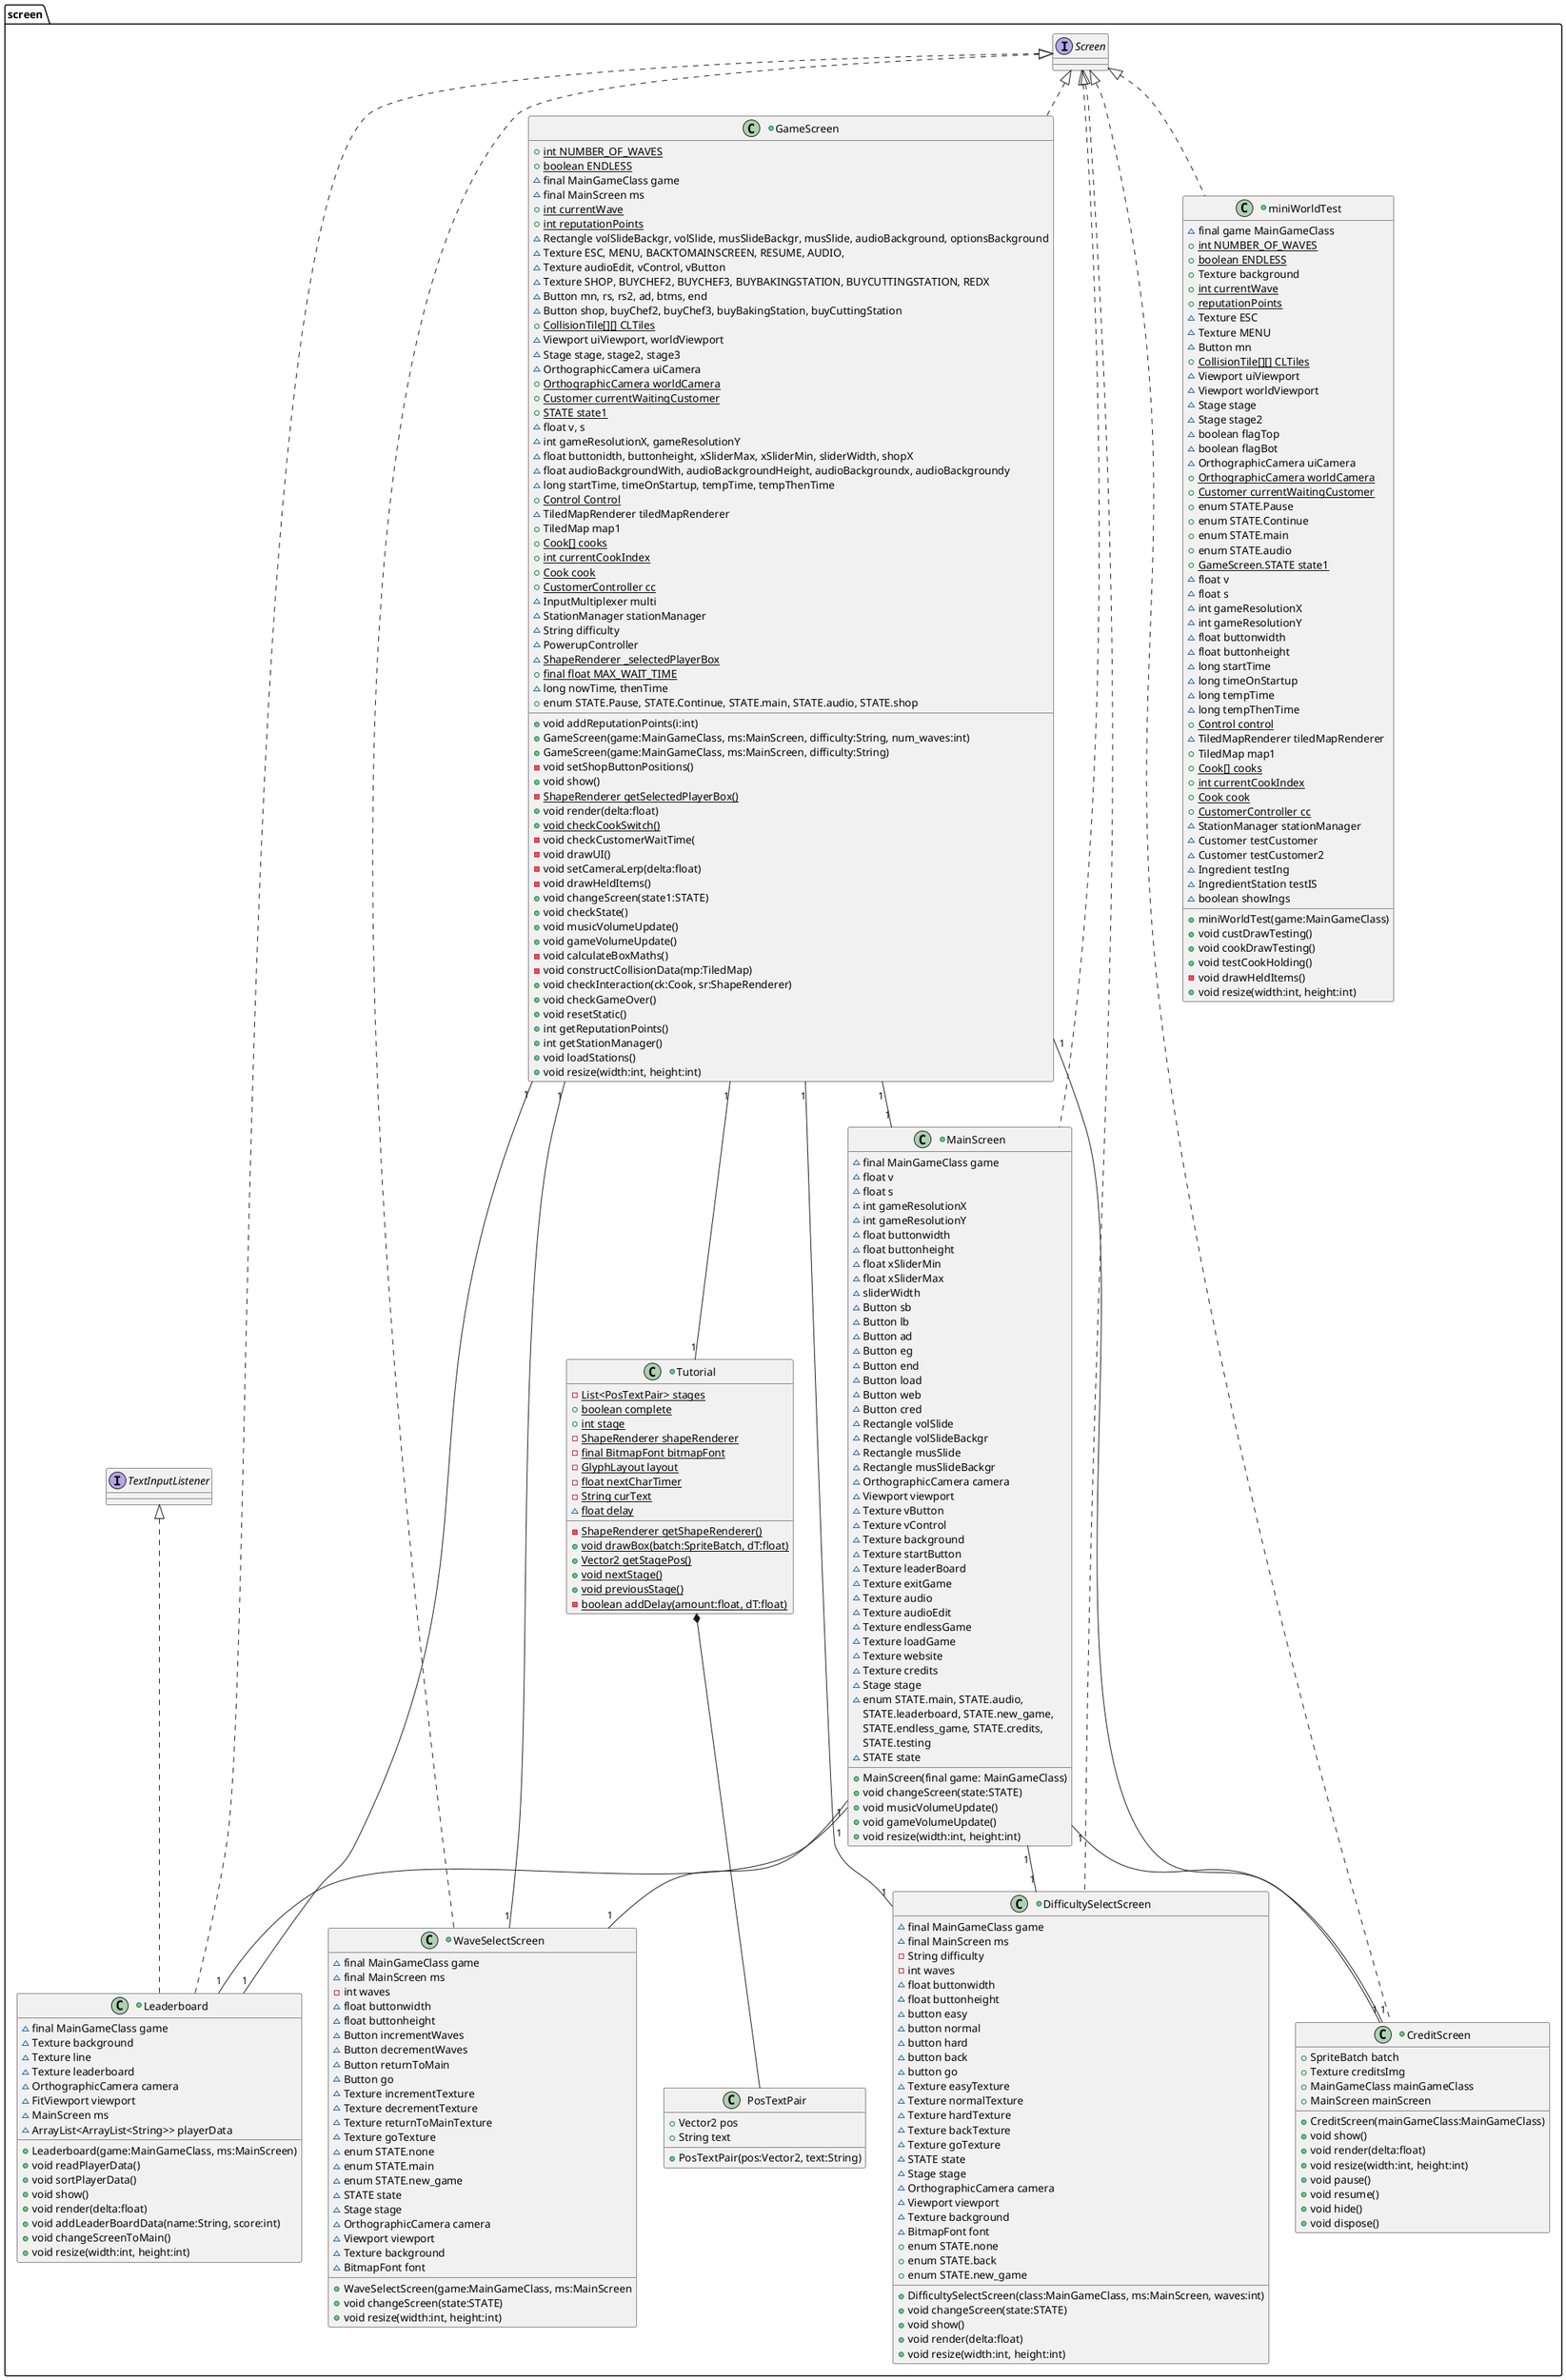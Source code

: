 @startuml
'https://plantuml.com/class-diagram

package "screen"{

GameScreen "1" -- "1" MainScreen
GameScreen "1" -- "1" WaveSelectScreen
GameScreen "1" -- "1" CreditScreen
GameScreen "1" -- "1" DifficultySelectScreen
GameScreen "1" -- "1" Leaderboard
GameScreen "1" -- "1" Tutorial

MainScreen "1" -- "1" WaveSelectScreen
MainScreen "1" -- "1" CreditScreen
MainScreen "1" -- "1" DifficultySelectScreen
MainScreen "1" -- "1" Leaderboard

Tutorial *-- PosTextPair

+class CreditScreen implements Screen{
+SpriteBatch batch
+Texture creditsImg
+MainGameClass mainGameClass
+MainScreen mainScreen
+CreditScreen(mainGameClass:MainGameClass)
+void show()
+void render(delta:float)
+void resize(width:int, height:int)
+void pause()
+void resume()
+void hide()
+void dispose()
}

+class DifficultySelectScreen implements Screen{
~final MainGameClass game
~final MainScreen ms
-String difficulty
-int waves
~float buttonwidth
~float buttonheight
~button easy
~button normal
~button hard
~button back
~button go
~Texture easyTexture
~Texture normalTexture
~Texture hardTexture
~Texture backTexture
~Texture goTexture
~STATE state
~Stage stage
~OrthographicCamera camera
~Viewport viewport
~Texture background
~BitmapFont font
+DifficultySelectScreen(class:MainGameClass, ms:MainScreen, waves:int)
+void changeScreen(state:STATE)
+void show()
+void render(delta:float)
+void resize(width:int, height:int)
+enum STATE.none
+enum STATE.back
+enum STATE.new_game
}

+class Leaderboard implements Screen, TextInputListener{
~final MainGameClass game
~Texture background
~Texture line
~Texture leaderboard
~OrthographicCamera camera
~FitViewport viewport
~MainScreen ms
~ArrayList<ArrayList<String>> playerData
+Leaderboard(game:MainGameClass, ms:MainScreen)
+void readPlayerData()
+void sortPlayerData()
+void show()
+void render(delta:float)
+void addLeaderBoardData(name:String, score:int)
+void changeScreenToMain()
+void resize(width:int, height:int)
}

+class MainScreen implements Screen{
~final MainGameClass game
~float v
~float s
~int gameResolutionX
~int gameResolutionY
~float buttonwidth
~float buttonheight
~float xSliderMin
~float xSliderMax
~sliderWidth
~Button sb
~Button lb
~Button ad
~Button eg
~Button end
~Button load
~Button web
~Button cred
~Rectangle volSlide
~Rectangle volSlideBackgr
~Rectangle musSlide
~Rectangle musSlideBackgr
~OrthographicCamera camera
~Viewport viewport
~Texture vButton
~Texture vControl
~Texture background
~Texture startButton
~Texture leaderBoard
~Texture exitGame
~Texture audio
~Texture audioEdit
~Texture endlessGame
~Texture loadGame
~Texture website
~Texture credits
~Stage stage
~enum STATE.main, STATE.audio,
STATE.leaderboard, STATE.new_game,
STATE.endless_game, STATE.credits,
STATE.testing
~STATE state
+MainScreen(final game: MainGameClass)
+void changeScreen(state:STATE)
+void musicVolumeUpdate()
+void gameVolumeUpdate()
+void resize(width:int, height:int)
}

+class GameScreen implements Screen{
+{static} int NUMBER_OF_WAVES
+{static} boolean ENDLESS
~final MainGameClass game
~final MainScreen ms
+{static} int currentWave
+{static} int reputationPoints
~Rectangle volSlideBackgr, volSlide, musSlideBackgr, musSlide, audioBackground, optionsBackground
~Texture ESC, MENU, BACKTOMAINSCREEN, RESUME, AUDIO,
~Texture audioEdit, vControl, vButton
~Texture SHOP, BUYCHEF2, BUYCHEF3, BUYBAKINGSTATION, BUYCUTTINGSTATION, REDX
~Button mn, rs, rs2, ad, btms, end
~Button shop, buyChef2, buyChef3, buyBakingStation, buyCuttingStation
+{static} CollisionTile[][] CLTiles
~Viewport uiViewport, worldViewport
~Stage stage, stage2, stage3
~OrthographicCamera uiCamera
+{static} OrthographicCamera worldCamera
+{static} Customer currentWaitingCustomer
+{static} STATE state1
~float v, s
~int gameResolutionX, gameResolutionY
~float buttonidth, buttonheight, xSliderMax, xSliderMin, sliderWidth, shopX
~float audioBackgroundWith, audioBackgroundHeight, audioBackgroundx, audioBackgroundy
~long startTime, timeOnStartup, tempTime, tempThenTime
+{static} Control Control
~TiledMapRenderer tiledMapRenderer
+TiledMap map1
+{static} Cook[] cooks
+{static} int currentCookIndex
+{static} Cook cook
+{static} CustomerController cc
~InputMultiplexer multi
~StationManager stationManager
~String difficulty
~PowerupController
~{static} ShapeRenderer _selectedPlayerBox
+{static} final float MAX_WAIT_TIME
~long nowTime, thenTime
+enum STATE.Pause, STATE.Continue, STATE.main, STATE.audio, STATE.shop
+void addReputationPoints(i:int)
+GameScreen(game:MainGameClass, ms:MainScreen, difficulty:String, num_waves:int)
+GameScreen(game:MainGameClass, ms:MainScreen, difficulty:String)
-void setShopButtonPositions()
+void show()
-{static} ShapeRenderer getSelectedPlayerBox()
+void render(delta:float)
+{static} void checkCookSwitch()
-void checkCustomerWaitTime(
-void drawUI()
-void setCameraLerp(delta:float)
-void drawHeldItems()
+void changeScreen(state1:STATE)
+void checkState()
+void musicVolumeUpdate()
+void gameVolumeUpdate()
-void calculateBoxMaths()
-void constructCollisionData(mp:TiledMap)
+void checkInteraction(ck:Cook, sr:ShapeRenderer)
+void checkGameOver()
+void resetStatic()
+int getReputationPoints()
+int getStationManager()
+void loadStations()
+void resize(width:int, height:int)
}

+class miniWorldTest implements Screen{
~final game MainGameClass
+{static} int NUMBER_OF_WAVES
+{static} boolean ENDLESS
+Texture background
+{static} int currentWave
+{static} reputationPoints
~Texture ESC
~Texture MENU
~Button mn
+{static} CollisionTile[][] CLTiles
~Viewport uiViewport
~Viewport worldViewport
~Stage stage
~Stage stage2
~boolean flagTop
~boolean flagBot
~OrthographicCamera uiCamera
+{static} OrthographicCamera worldCamera
+{static} Customer currentWaitingCustomer
+enum STATE.Pause
+enum STATE.Continue
+enum STATE.main
+enum STATE.audio
+{static} GameScreen.STATE state1
~float v
~float s
~int gameResolutionX
~int gameResolutionY
~float buttonwidth
~float buttonheight
~long startTime
~long timeOnStartup
~long tempTime
~long tempThenTime
+{static} Control control
~TiledMapRenderer tiledMapRenderer
+TiledMap map1
+{static} Cook[] cooks
+{static} int currentCookIndex
+{static} Cook cook
+{static} CustomerController cc
~StationManager stationManager
~Customer testCustomer
~Customer testCustomer2
~Ingredient testIng
~IngredientStation testIS
~boolean showIngs
+miniWorldTest(game:MainGameClass)
+void custDrawTesting()
+void cookDrawTesting()
+void testCookHolding()
-void drawHeldItems()
+void resize(width:int, height:int)
}

+class Tutorial{
-{static} List<PosTextPair> stages
+{static} boolean complete
+{static} int stage
-{static} ShapeRenderer shapeRenderer
-{static} ShapeRenderer getShapeRenderer()
-{static} final BitmapFont bitmapFont
-{static} GlyphLayout layout
-{static} float nextCharTimer
-{static} String curText
+{static} void drawBox(batch:SpriteBatch, dT:float)
+{static} Vector2 getStagePos()
+{static} void nextStage()
+{static} void previousStage()
~{static} float delay
-{static} boolean addDelay(amount:float, dT:float)
}

class PosTextPair{
+Vector2 pos
+String text
+PosTextPair(pos:Vector2, text:String)
}

+class WaveSelectScreen implements Screen{
~final MainGameClass game
~final MainScreen ms
-int waves
~float buttonwidth
~float buttonheight
~Button incrementWaves
~Button decrementWaves
~Button returnToMain
~Button go
~Texture incrementTexture
~Texture decrementTexture
~Texture returnToMainTexture
~Texture goTexture
~enum STATE.none
~enum STATE.main
~enum STATE.new_game
~STATE state
~Stage stage
~OrthographicCamera camera
~Viewport viewport
~Texture background
~BitmapFont font
+WaveSelectScreen(game:MainGameClass, ms:MainScreen
+void changeScreen(state:STATE)
+void resize(width:int, height:int)

}

}

@enduml